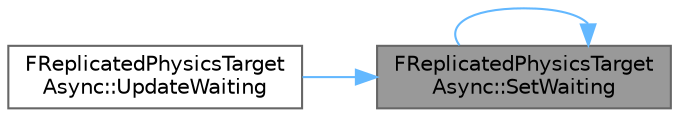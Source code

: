 digraph "FReplicatedPhysicsTargetAsync::SetWaiting"
{
 // INTERACTIVE_SVG=YES
 // LATEX_PDF_SIZE
  bgcolor="transparent";
  edge [fontname=Helvetica,fontsize=10,labelfontname=Helvetica,labelfontsize=10];
  node [fontname=Helvetica,fontsize=10,shape=box,height=0.2,width=0.4];
  rankdir="RL";
  Node1 [id="Node000001",label="FReplicatedPhysicsTarget\lAsync::SetWaiting",height=0.2,width=0.4,color="gray40", fillcolor="grey60", style="filled", fontcolor="black",tooltip="Set target to wait for data newer than."];
  Node1 -> Node1 [id="edge1_Node000001_Node000001",dir="back",color="steelblue1",style="solid",tooltip=" "];
  Node1 -> Node2 [id="edge2_Node000001_Node000002",dir="back",color="steelblue1",style="solid",tooltip=" "];
  Node2 [id="Node000002",label="FReplicatedPhysicsTarget\lAsync::UpdateWaiting",height=0.2,width=0.4,color="grey40", fillcolor="white", style="filled",URL="$d2/dd6/structFReplicatedPhysicsTargetAsync.html#a16d0d7c9b846410976e2edbc7372a374",tooltip="Update waiting status and clear waiting if."];
}
